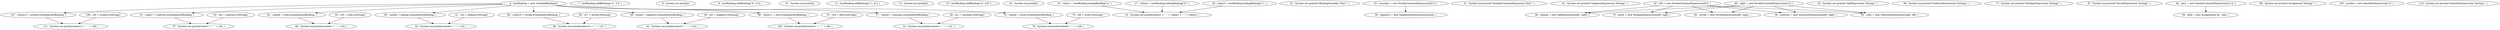 digraph G {
"4 : testBinding = new VariableBindings()"
"4 : testBinding = new VariableBindings()" -> "107 : value12 = symbol.evaluate(testBinding, )"
"4 : testBinding = new VariableBindings()" -> "61 : value7 = subtract.evaluate(testBinding, )"
"4 : testBinding = new VariableBindings()" -> "62 : value8 = subx.evaluate(testBinding, )"
"4 : testBinding = new VariableBindings()" -> "50 : value6 = adding.evaluate(testBinding, )"
"4 : testBinding = new VariableBindings()" -> "84 : value10 = divide.evaluate(testBinding, )"
"4 : testBinding = new VariableBindings()" -> "38 : value5 = negative.evaluate(testBinding, )"
"4 : testBinding = new VariableBindings()" -> "96 : value11 = aPie.evaluate(testBinding, )"
"4 : testBinding = new VariableBindings()" -> "27 : value4 = constant.evaluate(testBinding, )"
"4 : testBinding = new VariableBindings()" -> "74 : value9 = multi.evaluate(testBinding, )"
"7 : testBinding.addBinding(\"a\", 5.5, )"
"8 : System.out.println()"
"9 : testBinding.addBinding(\"b\", 6.0, )"
"10 : System.out.println()"
"11 : testBinding.addBinding(\"c\", 4.3, )"
"12 : System.out.println()"
"13 : testBinding.addBinding(\"a\", 8.9, )"
"14 : System.out.println()"
"16 : value1 = testBinding.lookupBinding(\"a\", )"
"16 : value1 = testBinding.lookupBinding(\"a\", )" -> "22 : System.out.println(value1 + \" \" + value2 + \" \" + value3, )"
"17 : value2 = testBinding.lookupBinding(\"b\", )"
"17 : value2 = testBinding.lookupBinding(\"b\", )" -> "22 : System.out.println(value1 + \" \" + value2 + \" \" + value3, )"
"18 : value3 = testBinding.lookupBinding(\"c\", )"
"18 : value3 = testBinding.lookupBinding(\"c\", )" -> "22 : System.out.println(value1 + \" \" + value2 + \" \" + value3, )"
"21 : System.out.println(\"BindingVariables Test:\", )"
"22 : System.out.println(value1 + \" \" + value2 + \" \" + value3, )"
"25 : constant = new DoubleConstantExpression(5.0, )"
"25 : constant = new DoubleConstantExpression(5.0, )" -> "36 : negative = new NegationExpression(constant, )"
"27 : value4 = constant.evaluate(testBinding, )"
"27 : value4 = constant.evaluate(testBinding, )" -> "32 : System.out.println(value4 + \" \" + st1, )"
"28 : st1 = constant.toString()"
"28 : st1 = constant.toString()" -> "32 : System.out.println(value4 + \" \" + st1, )"
"31 : System.out.println(\"DoubleConstantExpression Test:\", )"
"32 : System.out.println(value4 + \" \" + st1, )"
"36 : negative = new NegationExpression(constant, )"
"38 : value5 = negative.evaluate(testBinding, )"
"38 : value5 = negative.evaluate(testBinding, )" -> "42 : System.out.println(value5 + \" \" + st2, )"
"39 : st2 = negative.toString()"
"39 : st2 = negative.toString()" -> "42 : System.out.println(value5 + \" \" + st2, )"
"41 : System.out.println(\"NegationExpression Testing:\", )"
"42 : System.out.println(value5 + \" \" + st2, )"
"45 : left = new DoubleConstantExpression(6.0, )"
"45 : left = new DoubleConstantExpression(6.0, )" -> "59 : subx = new SubtractExpression(right, left, )"
"45 : left = new DoubleConstantExpression(6.0, )" -> "48 : adding = new AddExpression(left, right, )"
"45 : left = new DoubleConstantExpression(6.0, )" -> "72 : multi = new MultiplyExpression(left, right, )"
"45 : left = new DoubleConstantExpression(6.0, )" -> "82 : divide = new DivideExpression(left, right, )"
"45 : left = new DoubleConstantExpression(6.0, )" -> "58 : subtract = new SubtractExpression(left, right, )"
"46 : right = new DoubleConstantExpression(2.0, )"
"46 : right = new DoubleConstantExpression(2.0, )" -> "59 : subx = new SubtractExpression(right, left, )"
"46 : right = new DoubleConstantExpression(2.0, )" -> "48 : adding = new AddExpression(left, right, )"
"46 : right = new DoubleConstantExpression(2.0, )" -> "72 : multi = new MultiplyExpression(left, right, )"
"46 : right = new DoubleConstantExpression(2.0, )" -> "82 : divide = new DivideExpression(left, right, )"
"46 : right = new DoubleConstantExpression(2.0, )" -> "58 : subtract = new SubtractExpression(left, right, )"
"48 : adding = new AddExpression(left, right, )"
"50 : value6 = adding.evaluate(testBinding, )"
"50 : value6 = adding.evaluate(testBinding, )" -> "54 : System.out.println(value6 + \" \" + st3, )"
"51 : st3 = adding.toString()"
"51 : st3 = adding.toString()" -> "54 : System.out.println(value6 + \" \" + st3, )"
"53 : System.out.println(\"AddExpression Testing:\", )"
"54 : System.out.println(value6 + \" \" + st3, )"
"58 : subtract = new SubtractExpression(left, right, )"
"59 : subx = new SubtractExpression(right, left, )"
"61 : value7 = subtract.evaluate(testBinding, )"
"61 : value7 = subtract.evaluate(testBinding, )" -> "67 : System.out.println(value7 + \" \" + st4, )"
"62 : value8 = subx.evaluate(testBinding, )"
"62 : value8 = subx.evaluate(testBinding, )" -> "68 : System.out.println(value8 + \" \" + st5, )"
"63 : st4 = subtract.toString()"
"63 : st4 = subtract.toString()" -> "67 : System.out.println(value7 + \" \" + st4, )"
"64 : st5 = subx.toString()"
"64 : st5 = subx.toString()" -> "68 : System.out.println(value8 + \" \" + st5, )"
"66 : System.out.println(\"SubtractExpression Testing:\", )"
"67 : System.out.println(value7 + \" \" + st4, )"
"68 : System.out.println(value8 + \" \" + st5, )"
"72 : multi = new MultiplyExpression(left, right, )"
"74 : value9 = multi.evaluate(testBinding, )"
"74 : value9 = multi.evaluate(testBinding, )" -> "78 : System.out.println(value9 + \" \" + st6, )"
"75 : st6 = multi.toString()"
"75 : st6 = multi.toString()" -> "78 : System.out.println(value9 + \" \" + st6, )"
"77 : System.out.println(\"MultiplyExpression Testing:\", )"
"78 : System.out.println(value9 + \" \" + st6, )"
"82 : divide = new DivideExpression(left, right, )"
"84 : value10 = divide.evaluate(testBinding, )"
"84 : value10 = divide.evaluate(testBinding, )" -> "88 : System.out.println(value10 + \" \" + st7, )"
"85 : st7 = divide.toString()"
"85 : st7 = divide.toString()" -> "88 : System.out.println(value10 + \" \" + st7, )"
"87 : System.out.println(\"DivideExpression Testing:\", )"
"88 : System.out.println(value10 + \" \" + st7, )"
"92 : pie1 = new DoubleConstantExpression(3.14, )"
"92 : pie1 = new DoubleConstantExpression(3.14, )" -> "94 : aPie = new Assignment(\"pi\", pie1, )"
"94 : aPie = new Assignment(\"pi\", pie1, )"
"96 : value11 = aPie.evaluate(testBinding, )"
"96 : value11 = aPie.evaluate(testBinding, )" -> "100 : System.out.println(value11 + \" \" + st8, )"
"97 : st8 = aPie.toString()"
"97 : st8 = aPie.toString()" -> "100 : System.out.println(value11 + \" \" + st8, )"
"99 : System.out.println(\"Assignment Testing:\", )"
"100 : System.out.println(value11 + \" \" + st8, )"
"105 : symbol = new IdentifierExpression(\"a\", )"
"107 : value12 = symbol.evaluate(testBinding, )"
"107 : value12 = symbol.evaluate(testBinding, )" -> "111 : System.out.println(value12 + \" \" + st9, )"
"108 : st9 = symbol.toString()"
"108 : st9 = symbol.toString()" -> "111 : System.out.println(value12 + \" \" + st9, )"
"110 : System.out.println(\"IdentifierExpression Testing:\", )"
"111 : System.out.println(value12 + \" \" + st9, )"
}